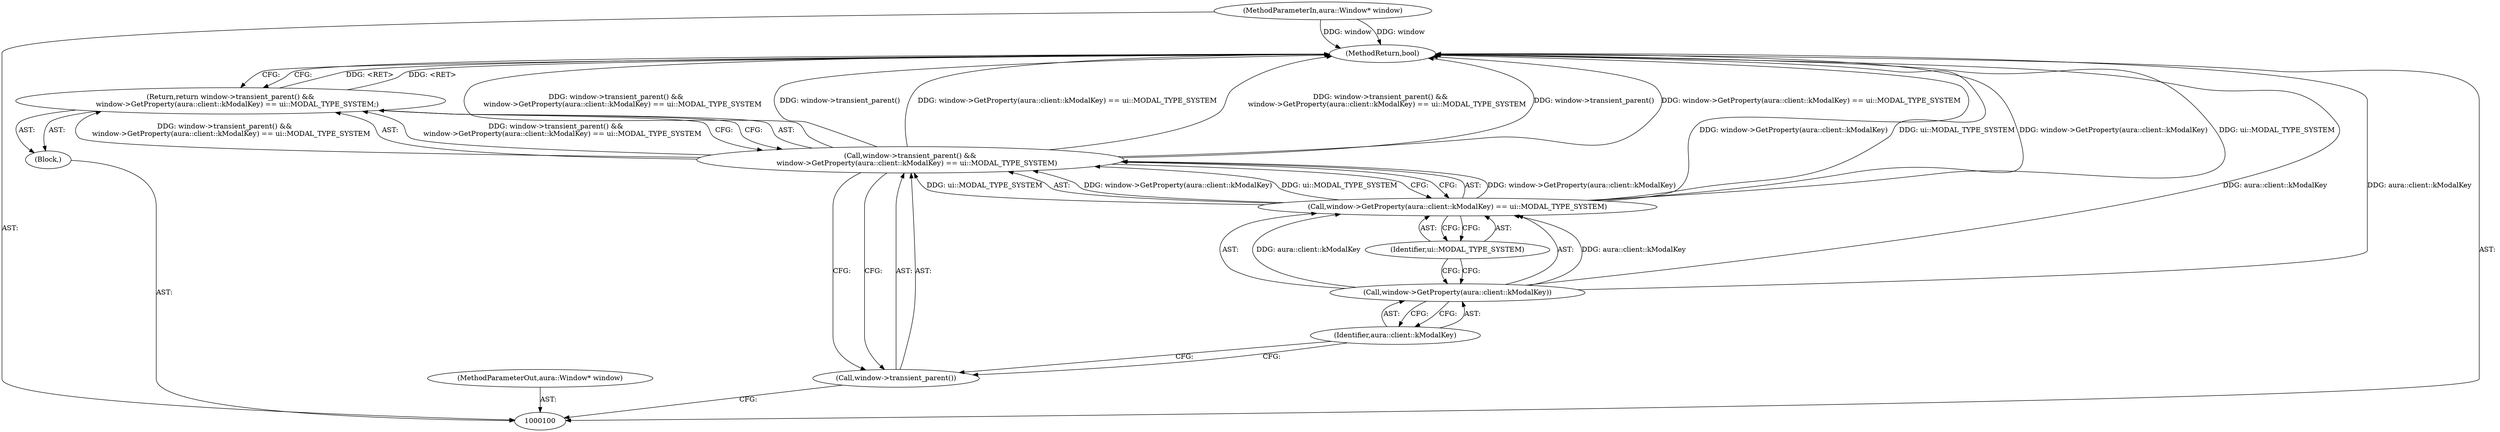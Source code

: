 digraph "1_Chrome_3fe224d430d863880df0050faaa037b0eb00d3c0" {
"1000110" [label="(MethodReturn,bool)"];
"1000101" [label="(MethodParameterIn,aura::Window* window)"];
"1000133" [label="(MethodParameterOut,aura::Window* window)"];
"1000102" [label="(Block,)"];
"1000103" [label="(Return,return window->transient_parent() &&\n      window->GetProperty(aura::client::kModalKey) == ui::MODAL_TYPE_SYSTEM;)"];
"1000104" [label="(Call,window->transient_parent() &&\n      window->GetProperty(aura::client::kModalKey) == ui::MODAL_TYPE_SYSTEM)"];
"1000105" [label="(Call,window->transient_parent())"];
"1000108" [label="(Identifier,aura::client::kModalKey)"];
"1000109" [label="(Identifier,ui::MODAL_TYPE_SYSTEM)"];
"1000106" [label="(Call,window->GetProperty(aura::client::kModalKey) == ui::MODAL_TYPE_SYSTEM)"];
"1000107" [label="(Call,window->GetProperty(aura::client::kModalKey))"];
"1000110" -> "1000100"  [label="AST: "];
"1000110" -> "1000103"  [label="CFG: "];
"1000103" -> "1000110"  [label="DDG: <RET>"];
"1000107" -> "1000110"  [label="DDG: aura::client::kModalKey"];
"1000106" -> "1000110"  [label="DDG: window->GetProperty(aura::client::kModalKey)"];
"1000106" -> "1000110"  [label="DDG: ui::MODAL_TYPE_SYSTEM"];
"1000104" -> "1000110"  [label="DDG: window->transient_parent() &&\n      window->GetProperty(aura::client::kModalKey) == ui::MODAL_TYPE_SYSTEM"];
"1000104" -> "1000110"  [label="DDG: window->transient_parent()"];
"1000104" -> "1000110"  [label="DDG: window->GetProperty(aura::client::kModalKey) == ui::MODAL_TYPE_SYSTEM"];
"1000101" -> "1000110"  [label="DDG: window"];
"1000101" -> "1000100"  [label="AST: "];
"1000101" -> "1000110"  [label="DDG: window"];
"1000133" -> "1000100"  [label="AST: "];
"1000102" -> "1000100"  [label="AST: "];
"1000103" -> "1000102"  [label="AST: "];
"1000103" -> "1000102"  [label="AST: "];
"1000103" -> "1000104"  [label="CFG: "];
"1000104" -> "1000103"  [label="AST: "];
"1000110" -> "1000103"  [label="CFG: "];
"1000103" -> "1000110"  [label="DDG: <RET>"];
"1000104" -> "1000103"  [label="DDG: window->transient_parent() &&\n      window->GetProperty(aura::client::kModalKey) == ui::MODAL_TYPE_SYSTEM"];
"1000104" -> "1000103"  [label="AST: "];
"1000104" -> "1000105"  [label="CFG: "];
"1000104" -> "1000106"  [label="CFG: "];
"1000105" -> "1000104"  [label="AST: "];
"1000106" -> "1000104"  [label="AST: "];
"1000103" -> "1000104"  [label="CFG: "];
"1000104" -> "1000110"  [label="DDG: window->transient_parent() &&\n      window->GetProperty(aura::client::kModalKey) == ui::MODAL_TYPE_SYSTEM"];
"1000104" -> "1000110"  [label="DDG: window->transient_parent()"];
"1000104" -> "1000110"  [label="DDG: window->GetProperty(aura::client::kModalKey) == ui::MODAL_TYPE_SYSTEM"];
"1000104" -> "1000103"  [label="DDG: window->transient_parent() &&\n      window->GetProperty(aura::client::kModalKey) == ui::MODAL_TYPE_SYSTEM"];
"1000106" -> "1000104"  [label="DDG: window->GetProperty(aura::client::kModalKey)"];
"1000106" -> "1000104"  [label="DDG: ui::MODAL_TYPE_SYSTEM"];
"1000105" -> "1000104"  [label="AST: "];
"1000105" -> "1000100"  [label="CFG: "];
"1000108" -> "1000105"  [label="CFG: "];
"1000104" -> "1000105"  [label="CFG: "];
"1000108" -> "1000107"  [label="AST: "];
"1000108" -> "1000105"  [label="CFG: "];
"1000107" -> "1000108"  [label="CFG: "];
"1000109" -> "1000106"  [label="AST: "];
"1000109" -> "1000107"  [label="CFG: "];
"1000106" -> "1000109"  [label="CFG: "];
"1000106" -> "1000104"  [label="AST: "];
"1000106" -> "1000109"  [label="CFG: "];
"1000107" -> "1000106"  [label="AST: "];
"1000109" -> "1000106"  [label="AST: "];
"1000104" -> "1000106"  [label="CFG: "];
"1000106" -> "1000110"  [label="DDG: window->GetProperty(aura::client::kModalKey)"];
"1000106" -> "1000110"  [label="DDG: ui::MODAL_TYPE_SYSTEM"];
"1000106" -> "1000104"  [label="DDG: window->GetProperty(aura::client::kModalKey)"];
"1000106" -> "1000104"  [label="DDG: ui::MODAL_TYPE_SYSTEM"];
"1000107" -> "1000106"  [label="DDG: aura::client::kModalKey"];
"1000107" -> "1000106"  [label="AST: "];
"1000107" -> "1000108"  [label="CFG: "];
"1000108" -> "1000107"  [label="AST: "];
"1000109" -> "1000107"  [label="CFG: "];
"1000107" -> "1000110"  [label="DDG: aura::client::kModalKey"];
"1000107" -> "1000106"  [label="DDG: aura::client::kModalKey"];
}
